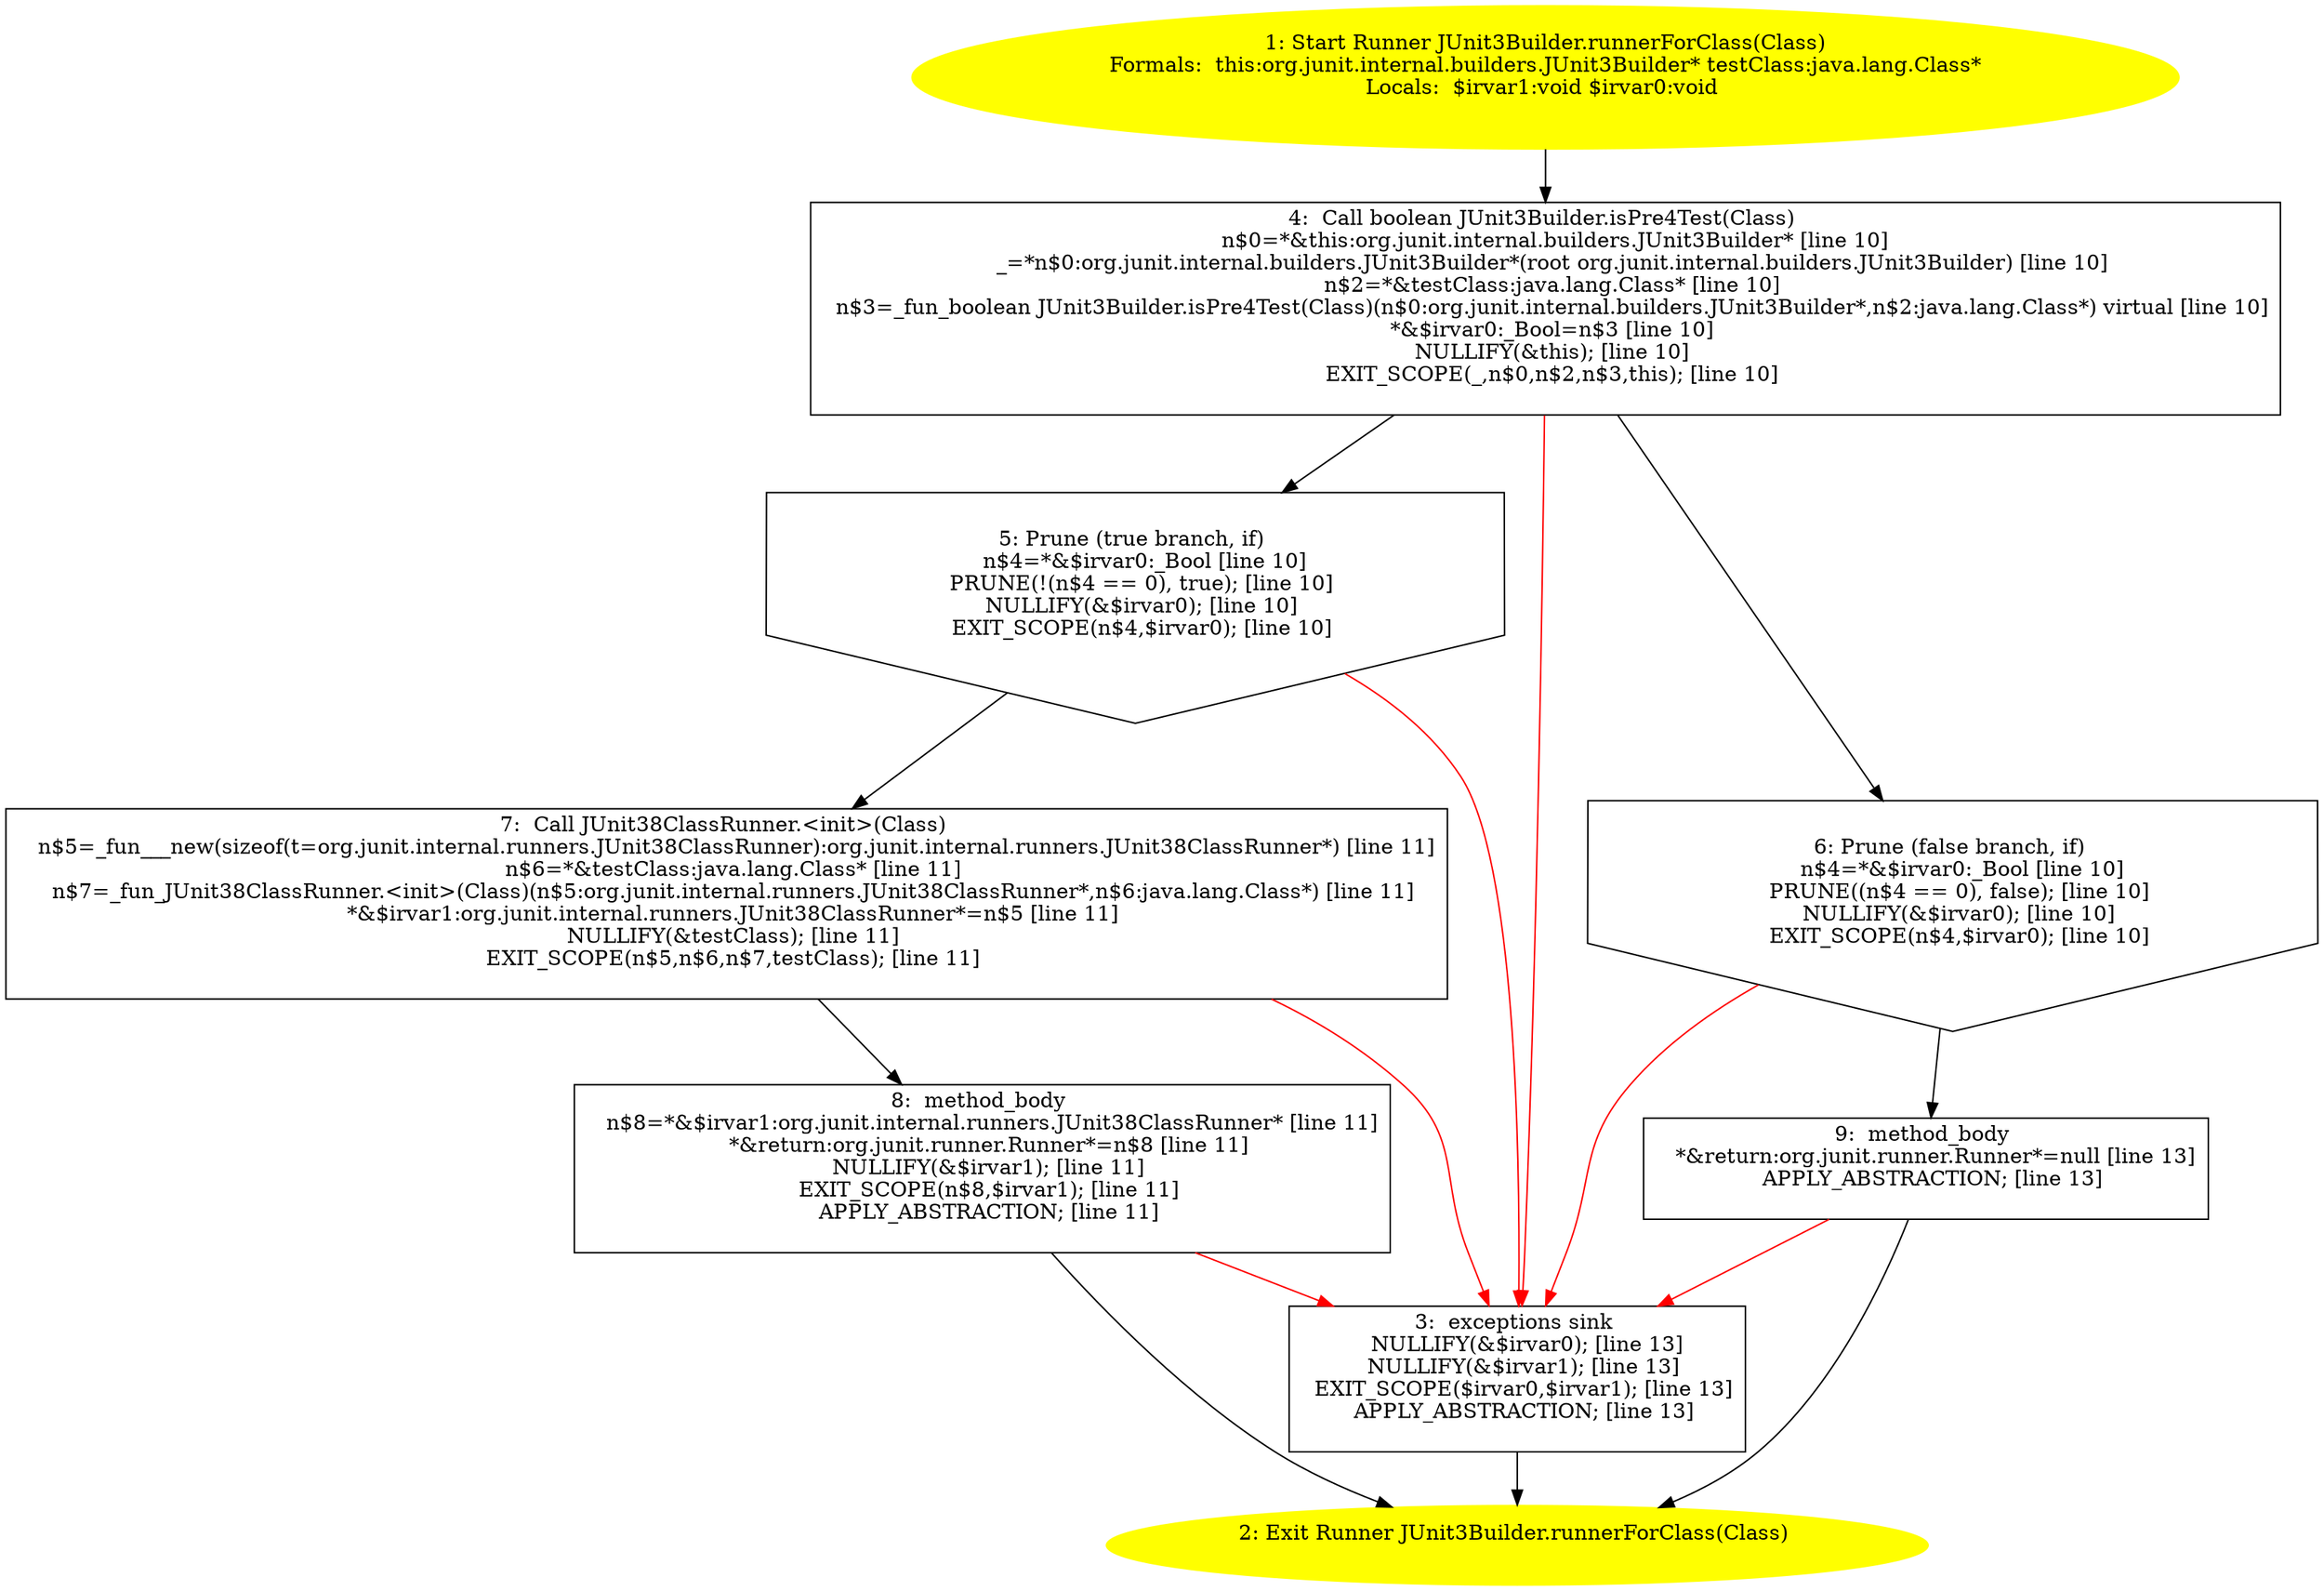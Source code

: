 /* @generated */
digraph cfg {
"org.junit.internal.builders.JUnit3Builder.runnerForClass(java.lang.Class):org.junit.runner.Runner.957d84783a5124fffa277697b1df6114_1" [label="1: Start Runner JUnit3Builder.runnerForClass(Class)\nFormals:  this:org.junit.internal.builders.JUnit3Builder* testClass:java.lang.Class*\nLocals:  $irvar1:void $irvar0:void \n  " color=yellow style=filled]
	

	 "org.junit.internal.builders.JUnit3Builder.runnerForClass(java.lang.Class):org.junit.runner.Runner.957d84783a5124fffa277697b1df6114_1" -> "org.junit.internal.builders.JUnit3Builder.runnerForClass(java.lang.Class):org.junit.runner.Runner.957d84783a5124fffa277697b1df6114_4" ;
"org.junit.internal.builders.JUnit3Builder.runnerForClass(java.lang.Class):org.junit.runner.Runner.957d84783a5124fffa277697b1df6114_2" [label="2: Exit Runner JUnit3Builder.runnerForClass(Class) \n  " color=yellow style=filled]
	

"org.junit.internal.builders.JUnit3Builder.runnerForClass(java.lang.Class):org.junit.runner.Runner.957d84783a5124fffa277697b1df6114_3" [label="3:  exceptions sink \n   NULLIFY(&$irvar0); [line 13]\n  NULLIFY(&$irvar1); [line 13]\n  EXIT_SCOPE($irvar0,$irvar1); [line 13]\n  APPLY_ABSTRACTION; [line 13]\n " shape="box"]
	

	 "org.junit.internal.builders.JUnit3Builder.runnerForClass(java.lang.Class):org.junit.runner.Runner.957d84783a5124fffa277697b1df6114_3" -> "org.junit.internal.builders.JUnit3Builder.runnerForClass(java.lang.Class):org.junit.runner.Runner.957d84783a5124fffa277697b1df6114_2" ;
"org.junit.internal.builders.JUnit3Builder.runnerForClass(java.lang.Class):org.junit.runner.Runner.957d84783a5124fffa277697b1df6114_4" [label="4:  Call boolean JUnit3Builder.isPre4Test(Class) \n   n$0=*&this:org.junit.internal.builders.JUnit3Builder* [line 10]\n  _=*n$0:org.junit.internal.builders.JUnit3Builder*(root org.junit.internal.builders.JUnit3Builder) [line 10]\n  n$2=*&testClass:java.lang.Class* [line 10]\n  n$3=_fun_boolean JUnit3Builder.isPre4Test(Class)(n$0:org.junit.internal.builders.JUnit3Builder*,n$2:java.lang.Class*) virtual [line 10]\n  *&$irvar0:_Bool=n$3 [line 10]\n  NULLIFY(&this); [line 10]\n  EXIT_SCOPE(_,n$0,n$2,n$3,this); [line 10]\n " shape="box"]
	

	 "org.junit.internal.builders.JUnit3Builder.runnerForClass(java.lang.Class):org.junit.runner.Runner.957d84783a5124fffa277697b1df6114_4" -> "org.junit.internal.builders.JUnit3Builder.runnerForClass(java.lang.Class):org.junit.runner.Runner.957d84783a5124fffa277697b1df6114_5" ;
	 "org.junit.internal.builders.JUnit3Builder.runnerForClass(java.lang.Class):org.junit.runner.Runner.957d84783a5124fffa277697b1df6114_4" -> "org.junit.internal.builders.JUnit3Builder.runnerForClass(java.lang.Class):org.junit.runner.Runner.957d84783a5124fffa277697b1df6114_6" ;
	 "org.junit.internal.builders.JUnit3Builder.runnerForClass(java.lang.Class):org.junit.runner.Runner.957d84783a5124fffa277697b1df6114_4" -> "org.junit.internal.builders.JUnit3Builder.runnerForClass(java.lang.Class):org.junit.runner.Runner.957d84783a5124fffa277697b1df6114_3" [color="red" ];
"org.junit.internal.builders.JUnit3Builder.runnerForClass(java.lang.Class):org.junit.runner.Runner.957d84783a5124fffa277697b1df6114_5" [label="5: Prune (true branch, if) \n   n$4=*&$irvar0:_Bool [line 10]\n  PRUNE(!(n$4 == 0), true); [line 10]\n  NULLIFY(&$irvar0); [line 10]\n  EXIT_SCOPE(n$4,$irvar0); [line 10]\n " shape="invhouse"]
	

	 "org.junit.internal.builders.JUnit3Builder.runnerForClass(java.lang.Class):org.junit.runner.Runner.957d84783a5124fffa277697b1df6114_5" -> "org.junit.internal.builders.JUnit3Builder.runnerForClass(java.lang.Class):org.junit.runner.Runner.957d84783a5124fffa277697b1df6114_7" ;
	 "org.junit.internal.builders.JUnit3Builder.runnerForClass(java.lang.Class):org.junit.runner.Runner.957d84783a5124fffa277697b1df6114_5" -> "org.junit.internal.builders.JUnit3Builder.runnerForClass(java.lang.Class):org.junit.runner.Runner.957d84783a5124fffa277697b1df6114_3" [color="red" ];
"org.junit.internal.builders.JUnit3Builder.runnerForClass(java.lang.Class):org.junit.runner.Runner.957d84783a5124fffa277697b1df6114_6" [label="6: Prune (false branch, if) \n   n$4=*&$irvar0:_Bool [line 10]\n  PRUNE((n$4 == 0), false); [line 10]\n  NULLIFY(&$irvar0); [line 10]\n  EXIT_SCOPE(n$4,$irvar0); [line 10]\n " shape="invhouse"]
	

	 "org.junit.internal.builders.JUnit3Builder.runnerForClass(java.lang.Class):org.junit.runner.Runner.957d84783a5124fffa277697b1df6114_6" -> "org.junit.internal.builders.JUnit3Builder.runnerForClass(java.lang.Class):org.junit.runner.Runner.957d84783a5124fffa277697b1df6114_9" ;
	 "org.junit.internal.builders.JUnit3Builder.runnerForClass(java.lang.Class):org.junit.runner.Runner.957d84783a5124fffa277697b1df6114_6" -> "org.junit.internal.builders.JUnit3Builder.runnerForClass(java.lang.Class):org.junit.runner.Runner.957d84783a5124fffa277697b1df6114_3" [color="red" ];
"org.junit.internal.builders.JUnit3Builder.runnerForClass(java.lang.Class):org.junit.runner.Runner.957d84783a5124fffa277697b1df6114_7" [label="7:  Call JUnit38ClassRunner.<init>(Class) \n   n$5=_fun___new(sizeof(t=org.junit.internal.runners.JUnit38ClassRunner):org.junit.internal.runners.JUnit38ClassRunner*) [line 11]\n  n$6=*&testClass:java.lang.Class* [line 11]\n  n$7=_fun_JUnit38ClassRunner.<init>(Class)(n$5:org.junit.internal.runners.JUnit38ClassRunner*,n$6:java.lang.Class*) [line 11]\n  *&$irvar1:org.junit.internal.runners.JUnit38ClassRunner*=n$5 [line 11]\n  NULLIFY(&testClass); [line 11]\n  EXIT_SCOPE(n$5,n$6,n$7,testClass); [line 11]\n " shape="box"]
	

	 "org.junit.internal.builders.JUnit3Builder.runnerForClass(java.lang.Class):org.junit.runner.Runner.957d84783a5124fffa277697b1df6114_7" -> "org.junit.internal.builders.JUnit3Builder.runnerForClass(java.lang.Class):org.junit.runner.Runner.957d84783a5124fffa277697b1df6114_8" ;
	 "org.junit.internal.builders.JUnit3Builder.runnerForClass(java.lang.Class):org.junit.runner.Runner.957d84783a5124fffa277697b1df6114_7" -> "org.junit.internal.builders.JUnit3Builder.runnerForClass(java.lang.Class):org.junit.runner.Runner.957d84783a5124fffa277697b1df6114_3" [color="red" ];
"org.junit.internal.builders.JUnit3Builder.runnerForClass(java.lang.Class):org.junit.runner.Runner.957d84783a5124fffa277697b1df6114_8" [label="8:  method_body \n   n$8=*&$irvar1:org.junit.internal.runners.JUnit38ClassRunner* [line 11]\n  *&return:org.junit.runner.Runner*=n$8 [line 11]\n  NULLIFY(&$irvar1); [line 11]\n  EXIT_SCOPE(n$8,$irvar1); [line 11]\n  APPLY_ABSTRACTION; [line 11]\n " shape="box"]
	

	 "org.junit.internal.builders.JUnit3Builder.runnerForClass(java.lang.Class):org.junit.runner.Runner.957d84783a5124fffa277697b1df6114_8" -> "org.junit.internal.builders.JUnit3Builder.runnerForClass(java.lang.Class):org.junit.runner.Runner.957d84783a5124fffa277697b1df6114_2" ;
	 "org.junit.internal.builders.JUnit3Builder.runnerForClass(java.lang.Class):org.junit.runner.Runner.957d84783a5124fffa277697b1df6114_8" -> "org.junit.internal.builders.JUnit3Builder.runnerForClass(java.lang.Class):org.junit.runner.Runner.957d84783a5124fffa277697b1df6114_3" [color="red" ];
"org.junit.internal.builders.JUnit3Builder.runnerForClass(java.lang.Class):org.junit.runner.Runner.957d84783a5124fffa277697b1df6114_9" [label="9:  method_body \n   *&return:org.junit.runner.Runner*=null [line 13]\n  APPLY_ABSTRACTION; [line 13]\n " shape="box"]
	

	 "org.junit.internal.builders.JUnit3Builder.runnerForClass(java.lang.Class):org.junit.runner.Runner.957d84783a5124fffa277697b1df6114_9" -> "org.junit.internal.builders.JUnit3Builder.runnerForClass(java.lang.Class):org.junit.runner.Runner.957d84783a5124fffa277697b1df6114_2" ;
	 "org.junit.internal.builders.JUnit3Builder.runnerForClass(java.lang.Class):org.junit.runner.Runner.957d84783a5124fffa277697b1df6114_9" -> "org.junit.internal.builders.JUnit3Builder.runnerForClass(java.lang.Class):org.junit.runner.Runner.957d84783a5124fffa277697b1df6114_3" [color="red" ];
}
